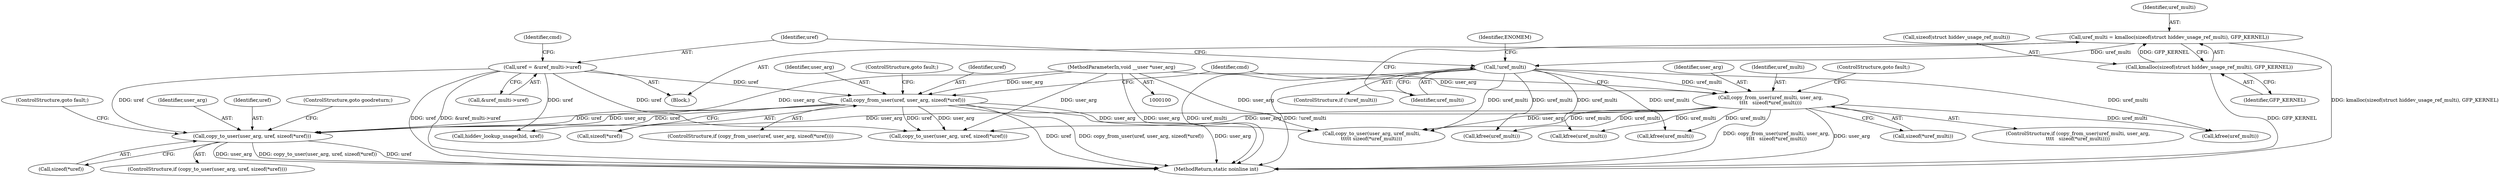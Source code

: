 digraph "0_linux_93a2001bdfd5376c3dc2158653034c20392d15c5@pointer" {
"1000234" [label="(Call,copy_to_user(user_arg, uref, sizeof(*uref)))"];
"1000158" [label="(Call,copy_from_user(uref, user_arg, sizeof(*uref)))"];
"1000132" [label="(Call,uref = &uref_multi->uref)"];
"1000103" [label="(MethodParameterIn,void __user *user_arg)"];
"1000148" [label="(Call,copy_from_user(uref_multi, user_arg,\n\t\t\t\t   sizeof(*uref_multi)))"];
"1000127" [label="(Call,!uref_multi)"];
"1000120" [label="(Call,uref_multi = kmalloc(sizeof(struct hiddev_usage_ref_multi), GFP_KERNEL))"];
"1000122" [label="(Call,kmalloc(sizeof(struct hiddev_usage_ref_multi), GFP_KERNEL))"];
"1000123" [label="(Call,sizeof(struct hiddev_usage_ref_multi))"];
"1000131" [label="(Identifier,ENOMEM)"];
"1000386" [label="(Call,copy_to_user(user_arg, uref, sizeof(*uref)))"];
"1000241" [label="(ControlStructure,goto goodreturn;)"];
"1000504" [label="(MethodReturn,static noinline int)"];
"1000240" [label="(ControlStructure,goto fault;)"];
"1000235" [label="(Identifier,user_arg)"];
"1000161" [label="(Call,sizeof(*uref))"];
"1000233" [label="(ControlStructure,if (copy_to_user(user_arg, uref, sizeof(*uref))))"];
"1000237" [label="(Call,sizeof(*uref))"];
"1000236" [label="(Identifier,uref)"];
"1000419" [label="(Call,kfree(uref_multi))"];
"1000234" [label="(Call,copy_to_user(user_arg, uref, sizeof(*uref)))"];
"1000150" [label="(Identifier,user_arg)"];
"1000122" [label="(Call,kmalloc(sizeof(struct hiddev_usage_ref_multi), GFP_KERNEL))"];
"1000164" [label="(ControlStructure,goto fault;)"];
"1000121" [label="(Identifier,uref_multi)"];
"1000451" [label="(Call,copy_to_user(user_arg, uref_multi,\n\t\t\t\t\t sizeof(*uref_multi)))"];
"1000166" [label="(Identifier,cmd)"];
"1000147" [label="(ControlStructure,if (copy_from_user(uref_multi, user_arg,\n\t\t\t\t   sizeof(*uref_multi))))"];
"1000126" [label="(ControlStructure,if (!uref_multi))"];
"1000134" [label="(Call,&uref_multi->uref)"];
"1000127" [label="(Call,!uref_multi)"];
"1000148" [label="(Call,copy_from_user(uref_multi, user_arg,\n\t\t\t\t   sizeof(*uref_multi)))"];
"1000159" [label="(Identifier,uref)"];
"1000125" [label="(Identifier,GFP_KERNEL)"];
"1000132" [label="(Call,uref = &uref_multi->uref)"];
"1000157" [label="(ControlStructure,if (copy_from_user(uref, user_arg, sizeof(*uref))))"];
"1000128" [label="(Identifier,uref_multi)"];
"1000158" [label="(Call,copy_from_user(uref, user_arg, sizeof(*uref)))"];
"1000267" [label="(Call,hiddev_lookup_usage(hid, uref))"];
"1000120" [label="(Call,uref_multi = kmalloc(sizeof(struct hiddev_usage_ref_multi), GFP_KERNEL))"];
"1000488" [label="(Call,kfree(uref_multi))"];
"1000493" [label="(Call,kfree(uref_multi))"];
"1000149" [label="(Identifier,uref_multi)"];
"1000151" [label="(Call,sizeof(*uref_multi))"];
"1000141" [label="(Identifier,cmd)"];
"1000104" [label="(Block,)"];
"1000133" [label="(Identifier,uref)"];
"1000160" [label="(Identifier,user_arg)"];
"1000154" [label="(ControlStructure,goto fault;)"];
"1000499" [label="(Call,kfree(uref_multi))"];
"1000103" [label="(MethodParameterIn,void __user *user_arg)"];
"1000234" -> "1000233"  [label="AST: "];
"1000234" -> "1000237"  [label="CFG: "];
"1000235" -> "1000234"  [label="AST: "];
"1000236" -> "1000234"  [label="AST: "];
"1000237" -> "1000234"  [label="AST: "];
"1000240" -> "1000234"  [label="CFG: "];
"1000241" -> "1000234"  [label="CFG: "];
"1000234" -> "1000504"  [label="DDG: uref"];
"1000234" -> "1000504"  [label="DDG: user_arg"];
"1000234" -> "1000504"  [label="DDG: copy_to_user(user_arg, uref, sizeof(*uref))"];
"1000158" -> "1000234"  [label="DDG: user_arg"];
"1000158" -> "1000234"  [label="DDG: uref"];
"1000148" -> "1000234"  [label="DDG: user_arg"];
"1000103" -> "1000234"  [label="DDG: user_arg"];
"1000132" -> "1000234"  [label="DDG: uref"];
"1000158" -> "1000157"  [label="AST: "];
"1000158" -> "1000161"  [label="CFG: "];
"1000159" -> "1000158"  [label="AST: "];
"1000160" -> "1000158"  [label="AST: "];
"1000161" -> "1000158"  [label="AST: "];
"1000164" -> "1000158"  [label="CFG: "];
"1000166" -> "1000158"  [label="CFG: "];
"1000158" -> "1000504"  [label="DDG: uref"];
"1000158" -> "1000504"  [label="DDG: user_arg"];
"1000158" -> "1000504"  [label="DDG: copy_from_user(uref, user_arg, sizeof(*uref))"];
"1000132" -> "1000158"  [label="DDG: uref"];
"1000103" -> "1000158"  [label="DDG: user_arg"];
"1000158" -> "1000267"  [label="DDG: uref"];
"1000158" -> "1000386"  [label="DDG: user_arg"];
"1000158" -> "1000386"  [label="DDG: uref"];
"1000158" -> "1000451"  [label="DDG: user_arg"];
"1000132" -> "1000104"  [label="AST: "];
"1000132" -> "1000134"  [label="CFG: "];
"1000133" -> "1000132"  [label="AST: "];
"1000134" -> "1000132"  [label="AST: "];
"1000141" -> "1000132"  [label="CFG: "];
"1000132" -> "1000504"  [label="DDG: &uref_multi->uref"];
"1000132" -> "1000504"  [label="DDG: uref"];
"1000132" -> "1000267"  [label="DDG: uref"];
"1000132" -> "1000386"  [label="DDG: uref"];
"1000103" -> "1000100"  [label="AST: "];
"1000103" -> "1000504"  [label="DDG: user_arg"];
"1000103" -> "1000148"  [label="DDG: user_arg"];
"1000103" -> "1000386"  [label="DDG: user_arg"];
"1000103" -> "1000451"  [label="DDG: user_arg"];
"1000148" -> "1000147"  [label="AST: "];
"1000148" -> "1000151"  [label="CFG: "];
"1000149" -> "1000148"  [label="AST: "];
"1000150" -> "1000148"  [label="AST: "];
"1000151" -> "1000148"  [label="AST: "];
"1000154" -> "1000148"  [label="CFG: "];
"1000166" -> "1000148"  [label="CFG: "];
"1000148" -> "1000504"  [label="DDG: copy_from_user(uref_multi, user_arg,\n\t\t\t\t   sizeof(*uref_multi))"];
"1000148" -> "1000504"  [label="DDG: user_arg"];
"1000127" -> "1000148"  [label="DDG: uref_multi"];
"1000148" -> "1000386"  [label="DDG: user_arg"];
"1000148" -> "1000419"  [label="DDG: uref_multi"];
"1000148" -> "1000451"  [label="DDG: user_arg"];
"1000148" -> "1000451"  [label="DDG: uref_multi"];
"1000148" -> "1000488"  [label="DDG: uref_multi"];
"1000148" -> "1000493"  [label="DDG: uref_multi"];
"1000148" -> "1000499"  [label="DDG: uref_multi"];
"1000127" -> "1000126"  [label="AST: "];
"1000127" -> "1000128"  [label="CFG: "];
"1000128" -> "1000127"  [label="AST: "];
"1000131" -> "1000127"  [label="CFG: "];
"1000133" -> "1000127"  [label="CFG: "];
"1000127" -> "1000504"  [label="DDG: !uref_multi"];
"1000127" -> "1000504"  [label="DDG: uref_multi"];
"1000120" -> "1000127"  [label="DDG: uref_multi"];
"1000127" -> "1000419"  [label="DDG: uref_multi"];
"1000127" -> "1000451"  [label="DDG: uref_multi"];
"1000127" -> "1000488"  [label="DDG: uref_multi"];
"1000127" -> "1000493"  [label="DDG: uref_multi"];
"1000127" -> "1000499"  [label="DDG: uref_multi"];
"1000120" -> "1000104"  [label="AST: "];
"1000120" -> "1000122"  [label="CFG: "];
"1000121" -> "1000120"  [label="AST: "];
"1000122" -> "1000120"  [label="AST: "];
"1000128" -> "1000120"  [label="CFG: "];
"1000120" -> "1000504"  [label="DDG: kmalloc(sizeof(struct hiddev_usage_ref_multi), GFP_KERNEL)"];
"1000122" -> "1000120"  [label="DDG: GFP_KERNEL"];
"1000122" -> "1000125"  [label="CFG: "];
"1000123" -> "1000122"  [label="AST: "];
"1000125" -> "1000122"  [label="AST: "];
"1000122" -> "1000504"  [label="DDG: GFP_KERNEL"];
}
